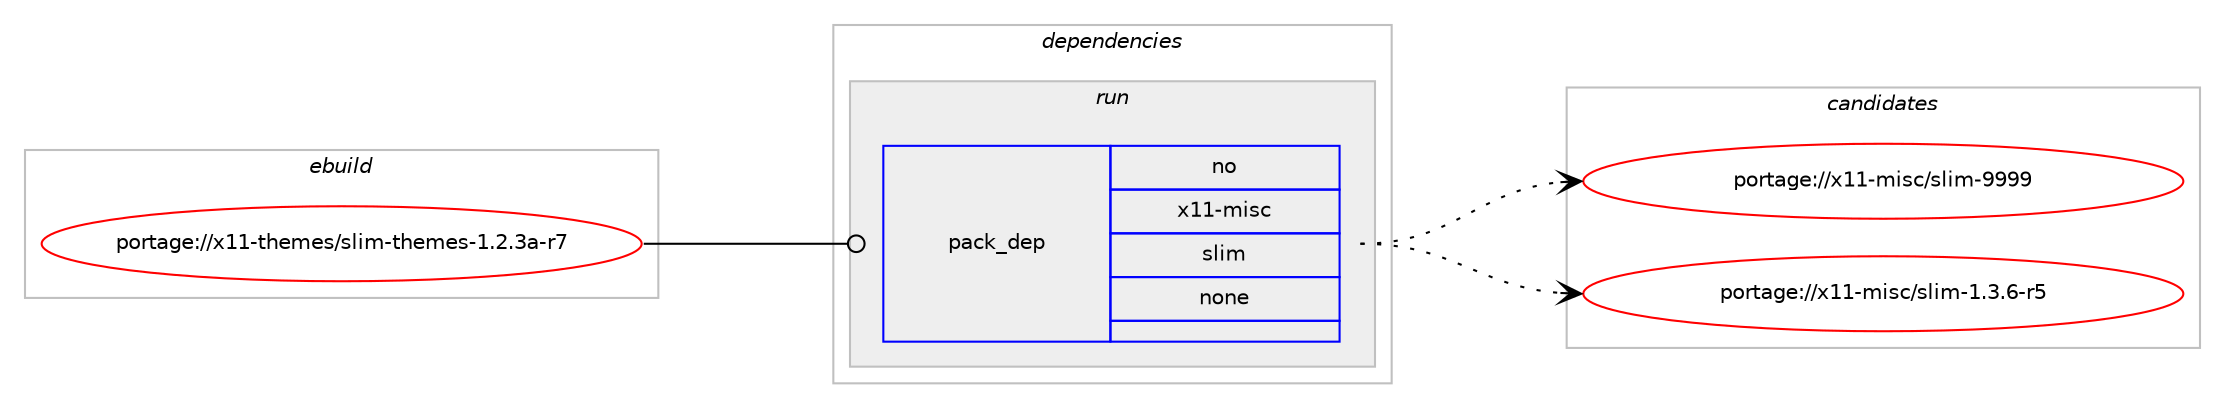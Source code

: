 digraph prolog {

# *************
# Graph options
# *************

newrank=true;
concentrate=true;
compound=true;
graph [rankdir=LR,fontname=Helvetica,fontsize=10,ranksep=1.5];#, ranksep=2.5, nodesep=0.2];
edge  [arrowhead=vee];
node  [fontname=Helvetica,fontsize=10];

# **********
# The ebuild
# **********

subgraph cluster_leftcol {
color=gray;
rank=same;
label=<<i>ebuild</i>>;
id [label="portage://x11-themes/slim-themes-1.2.3a-r7", color=red, width=4, href="../x11-themes/slim-themes-1.2.3a-r7.svg"];
}

# ****************
# The dependencies
# ****************

subgraph cluster_midcol {
color=gray;
label=<<i>dependencies</i>>;
subgraph cluster_compile {
fillcolor="#eeeeee";
style=filled;
label=<<i>compile</i>>;
}
subgraph cluster_compileandrun {
fillcolor="#eeeeee";
style=filled;
label=<<i>compile and run</i>>;
}
subgraph cluster_run {
fillcolor="#eeeeee";
style=filled;
label=<<i>run</i>>;
subgraph pack4839 {
dependency5866 [label=<<TABLE BORDER="0" CELLBORDER="1" CELLSPACING="0" CELLPADDING="4" WIDTH="220"><TR><TD ROWSPAN="6" CELLPADDING="30">pack_dep</TD></TR><TR><TD WIDTH="110">no</TD></TR><TR><TD>x11-misc</TD></TR><TR><TD>slim</TD></TR><TR><TD>none</TD></TR><TR><TD></TD></TR></TABLE>>, shape=none, color=blue];
}
id:e -> dependency5866:w [weight=20,style="solid",arrowhead="odot"];
}
}

# **************
# The candidates
# **************

subgraph cluster_choices {
rank=same;
color=gray;
label=<<i>candidates</i>>;

subgraph choice4839 {
color=black;
nodesep=1;
choice12049494510910511599471151081051094557575757 [label="portage://x11-misc/slim-9999", color=red, width=4,href="../x11-misc/slim-9999.svg"];
choice12049494510910511599471151081051094549465146544511453 [label="portage://x11-misc/slim-1.3.6-r5", color=red, width=4,href="../x11-misc/slim-1.3.6-r5.svg"];
dependency5866:e -> choice12049494510910511599471151081051094557575757:w [style=dotted,weight="100"];
dependency5866:e -> choice12049494510910511599471151081051094549465146544511453:w [style=dotted,weight="100"];
}
}

}
